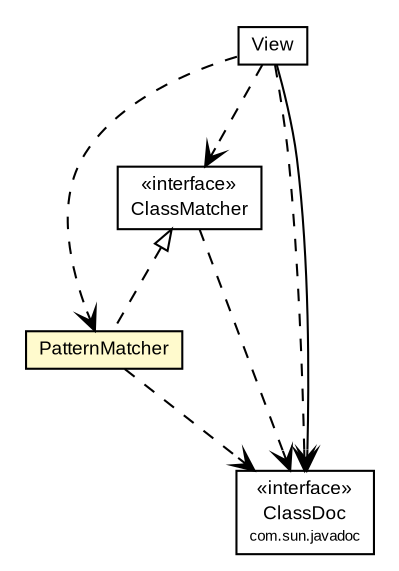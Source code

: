 #!/usr/local/bin/dot
#
# Class diagram 
# Generated by UmlGraph version 4.7 (http://www.spinellis.gr/sw/umlgraph)
#

digraph G {
	edge [fontname="arial",fontsize=10,labelfontname="arial",labelfontsize=10];
	node [fontname="arial",fontsize=10,shape=plaintext];
	// gr.spinellis.umlgraph.doclet.View
	c905 [label=<<table border="0" cellborder="1" cellspacing="0" cellpadding="2" port="p" href="./View.html">
		<tr><td><table border="0" cellspacing="0" cellpadding="1">
			<tr><td> View </td></tr>
		</table></td></tr>
		</table>>, fontname="arial", fontcolor="black", fontsize=9.0];
	// gr.spinellis.umlgraph.doclet.PatternMatcher
	c923 [label=<<table border="0" cellborder="1" cellspacing="0" cellpadding="2" port="p" bgcolor="lemonChiffon" href="./PatternMatcher.html">
		<tr><td><table border="0" cellspacing="0" cellpadding="1">
			<tr><td> PatternMatcher </td></tr>
		</table></td></tr>
		</table>>, fontname="arial", fontcolor="black", fontsize=9.0];
	// gr.spinellis.umlgraph.doclet.ClassMatcher
	c925 [label=<<table border="0" cellborder="1" cellspacing="0" cellpadding="2" port="p" href="./ClassMatcher.html">
		<tr><td><table border="0" cellspacing="0" cellpadding="1">
			<tr><td> &laquo;interface&raquo; </td></tr>
			<tr><td> ClassMatcher </td></tr>
		</table></td></tr>
		</table>>, fontname="arial", fontcolor="black", fontsize=9.0];
	// gr.spinellis.umlgraph.doclet.View DEPEND gr.spinellis.umlgraph.doclet.ClassMatcher
	c905:p -> c925:p [taillabel="", label="", headlabel="", fontname="arial", fontcolor="black", fontsize=10.0, color="black", arrowhead=open, style=dashed];
	// gr.spinellis.umlgraph.doclet.View DEPEND gr.spinellis.umlgraph.doclet.PatternMatcher
	c905:p -> c923:p [taillabel="", label="", headlabel="", fontname="arial", fontcolor="black", fontsize=10.0, color="black", arrowhead=open, style=dashed];
	//gr.spinellis.umlgraph.doclet.PatternMatcher implements gr.spinellis.umlgraph.doclet.ClassMatcher
	c925:p -> c923:p [dir=back,arrowtail=empty,style=dashed];
	// gr.spinellis.umlgraph.doclet.View NAVASSOC com.sun.javadoc.ClassDoc
	c905:p -> c926:p [taillabel="", label="", headlabel="", fontname="arial", fontcolor="black", fontsize=10.0, color="black", arrowhead=open];
	// gr.spinellis.umlgraph.doclet.View DEPEND com.sun.javadoc.ClassDoc
	c905:p -> c926:p [taillabel="", label="", headlabel="", fontname="arial", fontcolor="black", fontsize=10.0, color="black", arrowhead=open, style=dashed];
	// gr.spinellis.umlgraph.doclet.PatternMatcher DEPEND com.sun.javadoc.ClassDoc
	c923:p -> c926:p [taillabel="", label="", headlabel="", fontname="arial", fontcolor="black", fontsize=10.0, color="black", arrowhead=open, style=dashed];
	// gr.spinellis.umlgraph.doclet.ClassMatcher DEPEND com.sun.javadoc.ClassDoc
	c925:p -> c926:p [taillabel="", label="", headlabel="", fontname="arial", fontcolor="black", fontsize=10.0, color="black", arrowhead=open, style=dashed];
	// com.sun.javadoc.ClassDoc
	c926 [label=<<table border="0" cellborder="1" cellspacing="0" cellpadding="2" port="p" href="http://java.sun.com/j2se/1.5.0/docs/guide/javadoc/doclet/spec/com/sun/javadoc/ClassDoc.html">
		<tr><td><table border="0" cellspacing="0" cellpadding="1">
			<tr><td> &laquo;interface&raquo; </td></tr>
			<tr><td> ClassDoc </td></tr>
			<tr><td><font point-size="7.0"> com.sun.javadoc </font></td></tr>
		</table></td></tr>
		</table>>, fontname="arial", fontcolor="black", fontsize=9.0];
}

